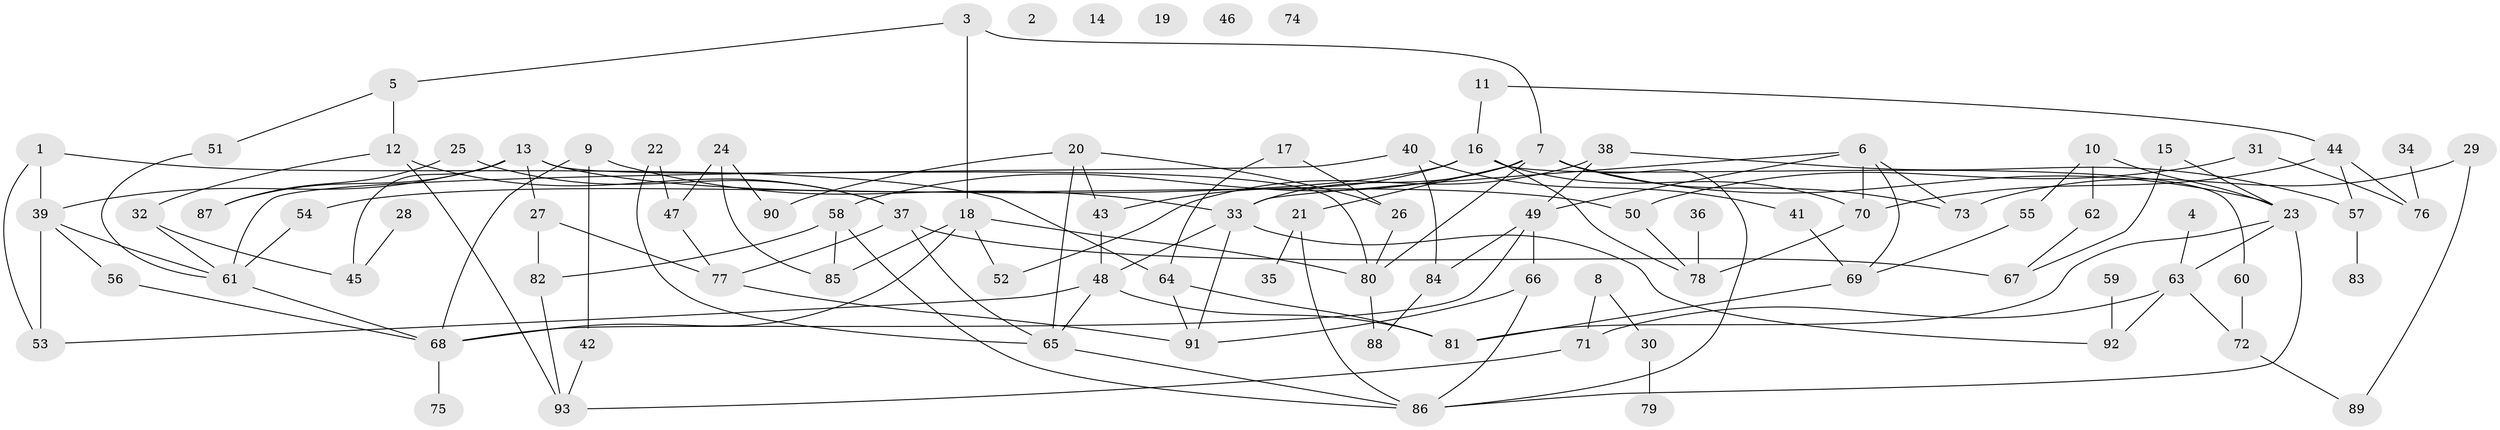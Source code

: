 // Generated by graph-tools (version 1.1) at 2025/49/03/09/25 03:49:08]
// undirected, 93 vertices, 140 edges
graph export_dot {
graph [start="1"]
  node [color=gray90,style=filled];
  1;
  2;
  3;
  4;
  5;
  6;
  7;
  8;
  9;
  10;
  11;
  12;
  13;
  14;
  15;
  16;
  17;
  18;
  19;
  20;
  21;
  22;
  23;
  24;
  25;
  26;
  27;
  28;
  29;
  30;
  31;
  32;
  33;
  34;
  35;
  36;
  37;
  38;
  39;
  40;
  41;
  42;
  43;
  44;
  45;
  46;
  47;
  48;
  49;
  50;
  51;
  52;
  53;
  54;
  55;
  56;
  57;
  58;
  59;
  60;
  61;
  62;
  63;
  64;
  65;
  66;
  67;
  68;
  69;
  70;
  71;
  72;
  73;
  74;
  75;
  76;
  77;
  78;
  79;
  80;
  81;
  82;
  83;
  84;
  85;
  86;
  87;
  88;
  89;
  90;
  91;
  92;
  93;
  1 -- 39;
  1 -- 53;
  1 -- 64;
  3 -- 5;
  3 -- 7;
  3 -- 18;
  4 -- 63;
  5 -- 12;
  5 -- 51;
  6 -- 33;
  6 -- 49;
  6 -- 69;
  6 -- 70;
  6 -- 73;
  7 -- 21;
  7 -- 23;
  7 -- 33;
  7 -- 58;
  7 -- 73;
  7 -- 80;
  7 -- 86;
  8 -- 30;
  8 -- 71;
  9 -- 33;
  9 -- 42;
  9 -- 68;
  10 -- 23;
  10 -- 55;
  10 -- 62;
  11 -- 16;
  11 -- 44;
  12 -- 32;
  12 -- 37;
  12 -- 93;
  13 -- 27;
  13 -- 39;
  13 -- 45;
  13 -- 50;
  13 -- 80;
  13 -- 87;
  15 -- 23;
  15 -- 67;
  16 -- 43;
  16 -- 54;
  16 -- 60;
  16 -- 70;
  16 -- 78;
  17 -- 26;
  17 -- 64;
  18 -- 52;
  18 -- 68;
  18 -- 80;
  18 -- 85;
  20 -- 26;
  20 -- 43;
  20 -- 65;
  20 -- 90;
  21 -- 35;
  21 -- 86;
  22 -- 47;
  22 -- 65;
  23 -- 63;
  23 -- 81;
  23 -- 86;
  24 -- 47;
  24 -- 85;
  24 -- 90;
  25 -- 37;
  25 -- 87;
  26 -- 80;
  27 -- 77;
  27 -- 82;
  28 -- 45;
  29 -- 73;
  29 -- 89;
  30 -- 79;
  31 -- 50;
  31 -- 76;
  32 -- 45;
  32 -- 61;
  33 -- 48;
  33 -- 91;
  33 -- 92;
  34 -- 76;
  36 -- 78;
  37 -- 65;
  37 -- 67;
  37 -- 77;
  38 -- 49;
  38 -- 52;
  38 -- 57;
  39 -- 53;
  39 -- 56;
  39 -- 61;
  40 -- 41;
  40 -- 61;
  40 -- 84;
  41 -- 69;
  42 -- 93;
  43 -- 48;
  44 -- 57;
  44 -- 70;
  44 -- 76;
  47 -- 77;
  48 -- 53;
  48 -- 65;
  48 -- 81;
  49 -- 66;
  49 -- 68;
  49 -- 84;
  50 -- 78;
  51 -- 61;
  54 -- 61;
  55 -- 69;
  56 -- 68;
  57 -- 83;
  58 -- 82;
  58 -- 85;
  58 -- 86;
  59 -- 92;
  60 -- 72;
  61 -- 68;
  62 -- 67;
  63 -- 71;
  63 -- 72;
  63 -- 92;
  64 -- 81;
  64 -- 91;
  65 -- 86;
  66 -- 86;
  66 -- 91;
  68 -- 75;
  69 -- 81;
  70 -- 78;
  71 -- 93;
  72 -- 89;
  77 -- 91;
  80 -- 88;
  82 -- 93;
  84 -- 88;
}

